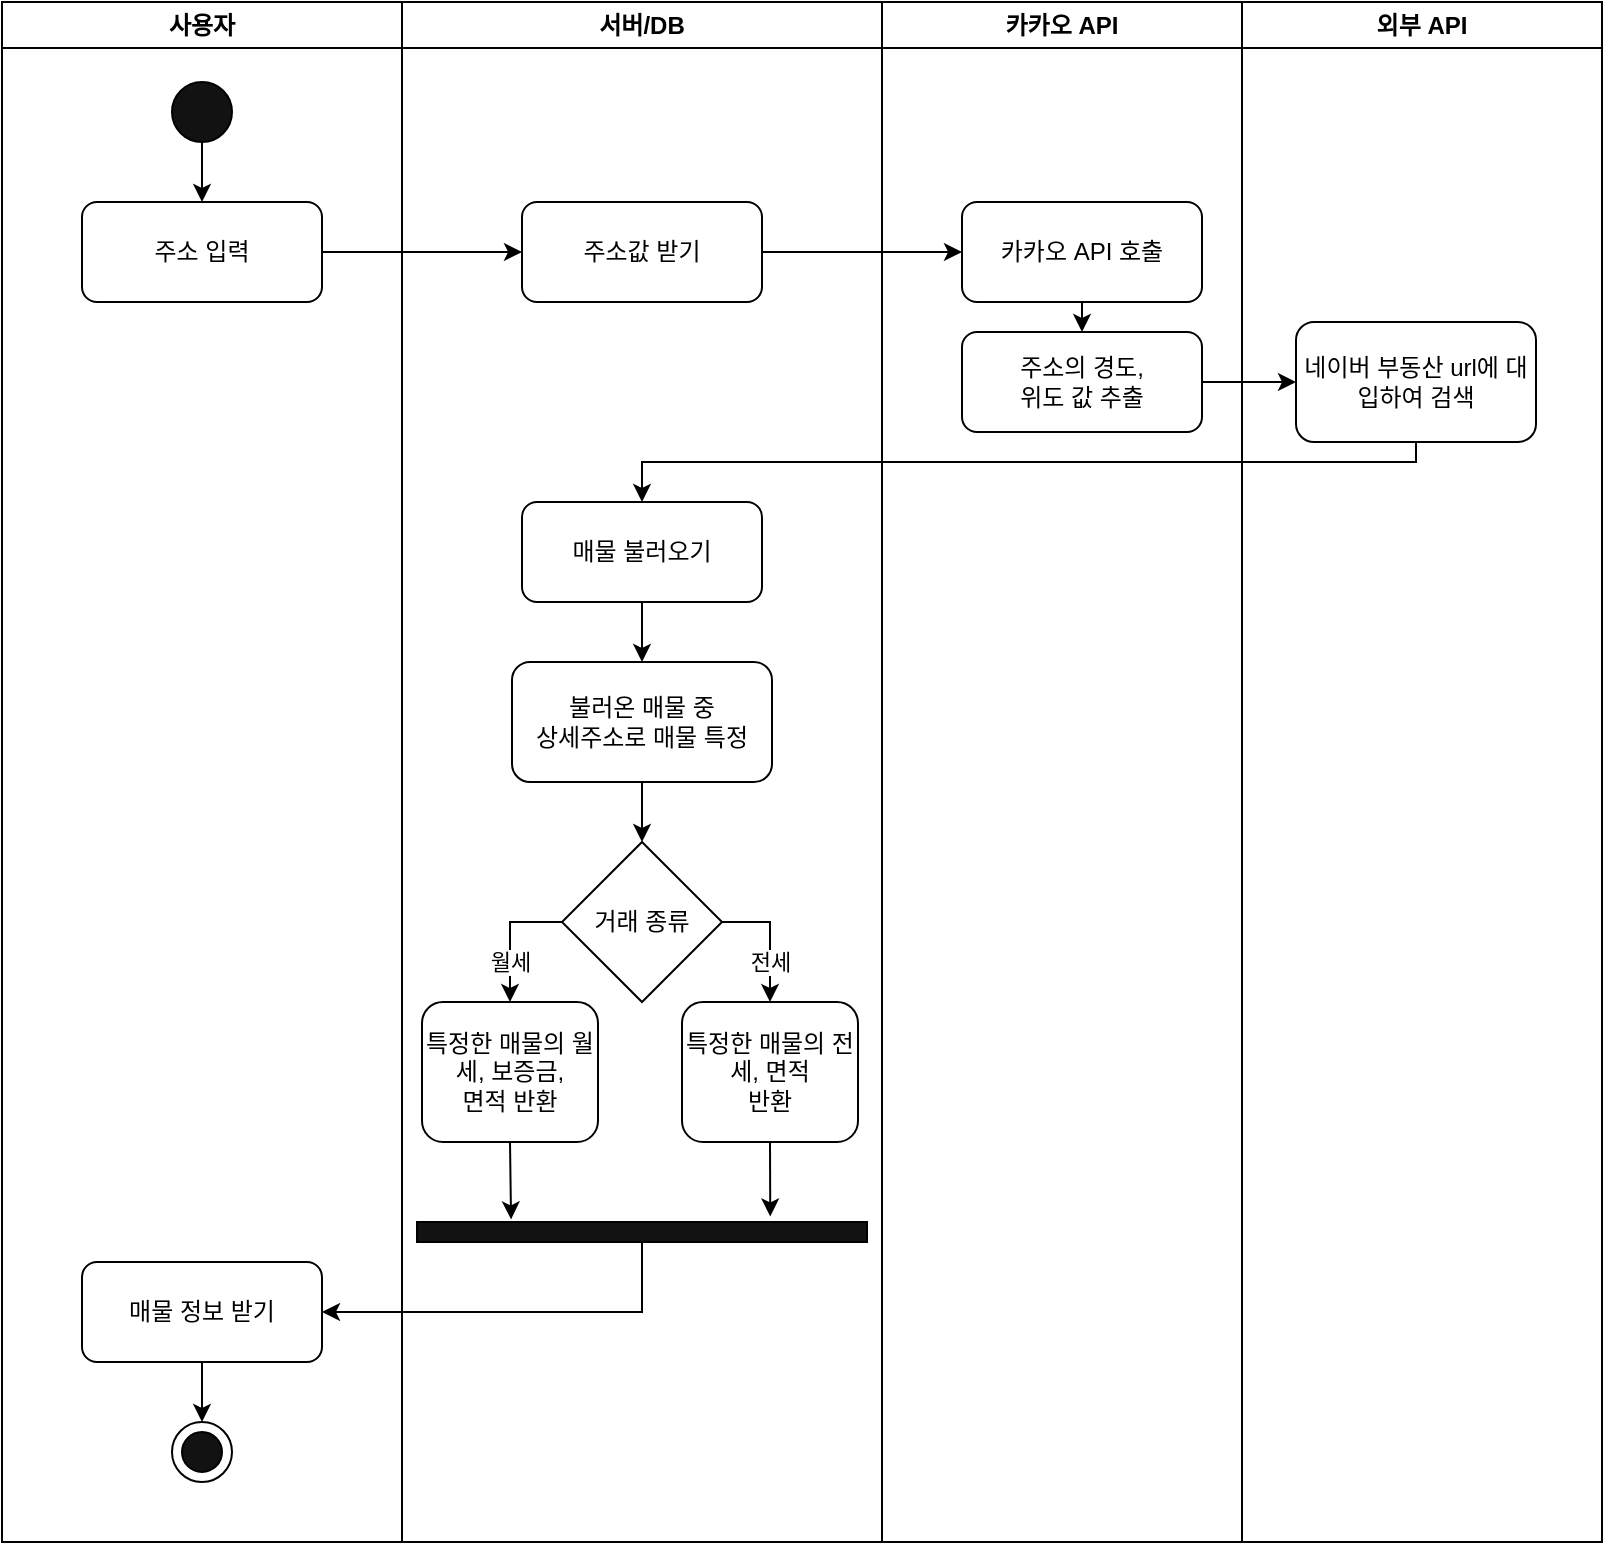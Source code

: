 <mxfile version="22.1.11" type="github">
  <diagram name="페이지-1" id="I9tHwxixIqzVXGr1ii1-">
    <mxGraphModel dx="1216" dy="920" grid="1" gridSize="10" guides="1" tooltips="1" connect="1" arrows="1" fold="1" page="1" pageScale="1" pageWidth="827" pageHeight="1169" math="0" shadow="0">
      <root>
        <mxCell id="0" />
        <mxCell id="1" parent="0" />
        <mxCell id="TWEKV3C4PbeZUNHtCxb8-3" style="edgeStyle=orthogonalEdgeStyle;rounded=0;orthogonalLoop=1;jettySize=auto;html=1;exitX=1;exitY=0.5;exitDx=0;exitDy=0;entryX=0;entryY=0.5;entryDx=0;entryDy=0;" edge="1" parent="1" source="TWEKV3C4PbeZUNHtCxb8-1" target="TWEKV3C4PbeZUNHtCxb8-2">
          <mxGeometry relative="1" as="geometry" />
        </mxCell>
        <mxCell id="TWEKV3C4PbeZUNHtCxb8-8" style="edgeStyle=orthogonalEdgeStyle;rounded=0;orthogonalLoop=1;jettySize=auto;html=1;exitX=1;exitY=0.5;exitDx=0;exitDy=0;entryX=0;entryY=0.5;entryDx=0;entryDy=0;" edge="1" parent="1" source="TWEKV3C4PbeZUNHtCxb8-2" target="TWEKV3C4PbeZUNHtCxb8-4">
          <mxGeometry relative="1" as="geometry" />
        </mxCell>
        <mxCell id="TWEKV3C4PbeZUNHtCxb8-2" value="주소값 받기" style="rounded=1;whiteSpace=wrap;html=1;" vertex="1" parent="1">
          <mxGeometry x="320" y="130" width="120" height="50" as="geometry" />
        </mxCell>
        <mxCell id="TWEKV3C4PbeZUNHtCxb8-7" style="edgeStyle=orthogonalEdgeStyle;rounded=0;orthogonalLoop=1;jettySize=auto;html=1;exitX=0.5;exitY=1;exitDx=0;exitDy=0;entryX=0.5;entryY=0;entryDx=0;entryDy=0;" edge="1" parent="1" source="TWEKV3C4PbeZUNHtCxb8-4" target="TWEKV3C4PbeZUNHtCxb8-6">
          <mxGeometry relative="1" as="geometry" />
        </mxCell>
        <mxCell id="TWEKV3C4PbeZUNHtCxb8-4" value="카카오 API 호출" style="rounded=1;whiteSpace=wrap;html=1;" vertex="1" parent="1">
          <mxGeometry x="540" y="130" width="120" height="50" as="geometry" />
        </mxCell>
        <mxCell id="TWEKV3C4PbeZUNHtCxb8-20" style="edgeStyle=orthogonalEdgeStyle;rounded=0;orthogonalLoop=1;jettySize=auto;html=1;exitX=1;exitY=0.5;exitDx=0;exitDy=0;entryX=0;entryY=0.5;entryDx=0;entryDy=0;" edge="1" parent="1" source="TWEKV3C4PbeZUNHtCxb8-6" target="TWEKV3C4PbeZUNHtCxb8-9">
          <mxGeometry relative="1" as="geometry" />
        </mxCell>
        <mxCell id="TWEKV3C4PbeZUNHtCxb8-6" value="주소의 경도, &lt;br&gt;위도 값 추출" style="rounded=1;whiteSpace=wrap;html=1;" vertex="1" parent="1">
          <mxGeometry x="540" y="195" width="120" height="50" as="geometry" />
        </mxCell>
        <mxCell id="TWEKV3C4PbeZUNHtCxb8-22" style="edgeStyle=orthogonalEdgeStyle;rounded=0;orthogonalLoop=1;jettySize=auto;html=1;exitX=0.5;exitY=1;exitDx=0;exitDy=0;entryX=0.5;entryY=0;entryDx=0;entryDy=0;" edge="1" parent="1" source="TWEKV3C4PbeZUNHtCxb8-9" target="TWEKV3C4PbeZUNHtCxb8-21">
          <mxGeometry relative="1" as="geometry">
            <Array as="points">
              <mxPoint x="767" y="260" />
              <mxPoint x="380" y="260" />
            </Array>
          </mxGeometry>
        </mxCell>
        <mxCell id="TWEKV3C4PbeZUNHtCxb8-9" value="네이버 부동산 url에 대입하여 검색" style="rounded=1;whiteSpace=wrap;html=1;" vertex="1" parent="1">
          <mxGeometry x="707" y="190" width="120" height="60" as="geometry" />
        </mxCell>
        <mxCell id="TWEKV3C4PbeZUNHtCxb8-24" style="edgeStyle=orthogonalEdgeStyle;rounded=0;orthogonalLoop=1;jettySize=auto;html=1;exitX=0.5;exitY=1;exitDx=0;exitDy=0;entryX=0.5;entryY=0;entryDx=0;entryDy=0;" edge="1" parent="1" source="TWEKV3C4PbeZUNHtCxb8-21" target="TWEKV3C4PbeZUNHtCxb8-23">
          <mxGeometry relative="1" as="geometry" />
        </mxCell>
        <mxCell id="TWEKV3C4PbeZUNHtCxb8-21" value="매물 불러오기" style="rounded=1;whiteSpace=wrap;html=1;" vertex="1" parent="1">
          <mxGeometry x="320" y="280" width="120" height="50" as="geometry" />
        </mxCell>
        <mxCell id="TWEKV3C4PbeZUNHtCxb8-30" style="edgeStyle=orthogonalEdgeStyle;rounded=0;orthogonalLoop=1;jettySize=auto;html=1;exitX=0.5;exitY=1;exitDx=0;exitDy=0;entryX=0.5;entryY=0;entryDx=0;entryDy=0;" edge="1" parent="1" source="TWEKV3C4PbeZUNHtCxb8-23" target="TWEKV3C4PbeZUNHtCxb8-29">
          <mxGeometry relative="1" as="geometry" />
        </mxCell>
        <mxCell id="TWEKV3C4PbeZUNHtCxb8-23" value="불러온 매물 중&lt;br&gt;상세주소로 매물 특정" style="rounded=1;whiteSpace=wrap;html=1;" vertex="1" parent="1">
          <mxGeometry x="315" y="360" width="130" height="60" as="geometry" />
        </mxCell>
        <mxCell id="TWEKV3C4PbeZUNHtCxb8-33" value="전세" style="edgeStyle=orthogonalEdgeStyle;rounded=0;orthogonalLoop=1;jettySize=auto;html=1;exitX=1;exitY=0.5;exitDx=0;exitDy=0;entryX=0.5;entryY=0;entryDx=0;entryDy=0;" edge="1" parent="1" source="TWEKV3C4PbeZUNHtCxb8-29" target="TWEKV3C4PbeZUNHtCxb8-31">
          <mxGeometry x="0.375" relative="1" as="geometry">
            <mxPoint as="offset" />
          </mxGeometry>
        </mxCell>
        <mxCell id="TWEKV3C4PbeZUNHtCxb8-40" value="월세" style="edgeStyle=orthogonalEdgeStyle;rounded=0;orthogonalLoop=1;jettySize=auto;html=1;exitX=0;exitY=0.5;exitDx=0;exitDy=0;entryX=0.5;entryY=0;entryDx=0;entryDy=0;" edge="1" parent="1" source="TWEKV3C4PbeZUNHtCxb8-29" target="TWEKV3C4PbeZUNHtCxb8-38">
          <mxGeometry x="0.394" relative="1" as="geometry">
            <mxPoint as="offset" />
          </mxGeometry>
        </mxCell>
        <mxCell id="TWEKV3C4PbeZUNHtCxb8-29" value="거래 종류" style="rhombus;whiteSpace=wrap;html=1;" vertex="1" parent="1">
          <mxGeometry x="340" y="450" width="80" height="80" as="geometry" />
        </mxCell>
        <mxCell id="TWEKV3C4PbeZUNHtCxb8-31" value="특정한 매물의 전세, 면적&lt;br&gt;반환" style="rounded=1;whiteSpace=wrap;html=1;" vertex="1" parent="1">
          <mxGeometry x="400" y="530" width="88" height="70" as="geometry" />
        </mxCell>
        <mxCell id="TWEKV3C4PbeZUNHtCxb8-49" style="edgeStyle=orthogonalEdgeStyle;rounded=0;orthogonalLoop=1;jettySize=auto;html=1;exitX=0.5;exitY=1;exitDx=0;exitDy=0;entryX=1;entryY=0.5;entryDx=0;entryDy=0;" edge="1" parent="1" source="TWEKV3C4PbeZUNHtCxb8-35" target="TWEKV3C4PbeZUNHtCxb8-48">
          <mxGeometry relative="1" as="geometry" />
        </mxCell>
        <mxCell id="TWEKV3C4PbeZUNHtCxb8-35" value="" style="rounded=0;whiteSpace=wrap;html=1;fillColor=#121212;" vertex="1" parent="1">
          <mxGeometry x="267.5" y="640" width="225" height="10" as="geometry" />
        </mxCell>
        <mxCell id="TWEKV3C4PbeZUNHtCxb8-38" value="특정한 매물의 월세, 보증금,&lt;br&gt;면적 반환" style="rounded=1;whiteSpace=wrap;html=1;" vertex="1" parent="1">
          <mxGeometry x="270" y="530" width="88" height="70" as="geometry" />
        </mxCell>
        <mxCell id="TWEKV3C4PbeZUNHtCxb8-44" style="edgeStyle=orthogonalEdgeStyle;rounded=0;orthogonalLoop=1;jettySize=auto;html=1;exitX=0.5;exitY=1;exitDx=0;exitDy=0;entryX=0.209;entryY=-0.13;entryDx=0;entryDy=0;entryPerimeter=0;" edge="1" parent="1" source="TWEKV3C4PbeZUNHtCxb8-38" target="TWEKV3C4PbeZUNHtCxb8-35">
          <mxGeometry relative="1" as="geometry" />
        </mxCell>
        <mxCell id="TWEKV3C4PbeZUNHtCxb8-45" style="edgeStyle=orthogonalEdgeStyle;rounded=0;orthogonalLoop=1;jettySize=auto;html=1;exitX=0.5;exitY=1;exitDx=0;exitDy=0;entryX=0.785;entryY=-0.278;entryDx=0;entryDy=0;entryPerimeter=0;" edge="1" parent="1" source="TWEKV3C4PbeZUNHtCxb8-31" target="TWEKV3C4PbeZUNHtCxb8-35">
          <mxGeometry relative="1" as="geometry" />
        </mxCell>
        <mxCell id="TWEKV3C4PbeZUNHtCxb8-46" value="" style="ellipse;whiteSpace=wrap;html=1;aspect=fixed;" vertex="1" parent="1">
          <mxGeometry x="145" y="740" width="30" height="30" as="geometry" />
        </mxCell>
        <mxCell id="TWEKV3C4PbeZUNHtCxb8-47" value="" style="ellipse;whiteSpace=wrap;html=1;aspect=fixed;fillColor=#121212;" vertex="1" parent="1">
          <mxGeometry x="150" y="745" width="20" height="20" as="geometry" />
        </mxCell>
        <mxCell id="TWEKV3C4PbeZUNHtCxb8-50" style="edgeStyle=orthogonalEdgeStyle;rounded=0;orthogonalLoop=1;jettySize=auto;html=1;exitX=0.5;exitY=1;exitDx=0;exitDy=0;entryX=0.5;entryY=0;entryDx=0;entryDy=0;" edge="1" parent="1" source="TWEKV3C4PbeZUNHtCxb8-48" target="TWEKV3C4PbeZUNHtCxb8-46">
          <mxGeometry relative="1" as="geometry" />
        </mxCell>
        <mxCell id="TWEKV3C4PbeZUNHtCxb8-48" value="매물 정보 받기" style="rounded=1;whiteSpace=wrap;html=1;" vertex="1" parent="1">
          <mxGeometry x="100" y="660" width="120" height="50" as="geometry" />
        </mxCell>
        <mxCell id="TWEKV3C4PbeZUNHtCxb8-56" value="사용자" style="swimlane;whiteSpace=wrap;html=1;" vertex="1" parent="1">
          <mxGeometry x="60" y="30" width="200" height="770" as="geometry" />
        </mxCell>
        <mxCell id="TWEKV3C4PbeZUNHtCxb8-1" value="주소 입력" style="rounded=1;whiteSpace=wrap;html=1;" vertex="1" parent="TWEKV3C4PbeZUNHtCxb8-56">
          <mxGeometry x="40" y="100" width="120" height="50" as="geometry" />
        </mxCell>
        <mxCell id="TWEKV3C4PbeZUNHtCxb8-14" style="edgeStyle=orthogonalEdgeStyle;rounded=0;orthogonalLoop=1;jettySize=auto;html=1;exitX=0.5;exitY=1;exitDx=0;exitDy=0;entryX=0.5;entryY=0;entryDx=0;entryDy=0;" edge="1" parent="TWEKV3C4PbeZUNHtCxb8-56" source="TWEKV3C4PbeZUNHtCxb8-11" target="TWEKV3C4PbeZUNHtCxb8-1">
          <mxGeometry relative="1" as="geometry" />
        </mxCell>
        <mxCell id="TWEKV3C4PbeZUNHtCxb8-11" value="" style="ellipse;whiteSpace=wrap;html=1;aspect=fixed;fillColor=#121212;" vertex="1" parent="TWEKV3C4PbeZUNHtCxb8-56">
          <mxGeometry x="85" y="40" width="30" height="30" as="geometry" />
        </mxCell>
        <mxCell id="TWEKV3C4PbeZUNHtCxb8-57" value="서버/DB" style="swimlane;whiteSpace=wrap;html=1;" vertex="1" parent="1">
          <mxGeometry x="260" y="30" width="240" height="770" as="geometry" />
        </mxCell>
        <mxCell id="TWEKV3C4PbeZUNHtCxb8-61" value="카카오 API" style="swimlane;whiteSpace=wrap;html=1;startSize=23;" vertex="1" parent="1">
          <mxGeometry x="500" y="30" width="180" height="770" as="geometry" />
        </mxCell>
        <mxCell id="TWEKV3C4PbeZUNHtCxb8-62" value="외부 API" style="swimlane;whiteSpace=wrap;html=1;" vertex="1" parent="1">
          <mxGeometry x="680" y="30" width="180" height="770" as="geometry" />
        </mxCell>
      </root>
    </mxGraphModel>
  </diagram>
</mxfile>
